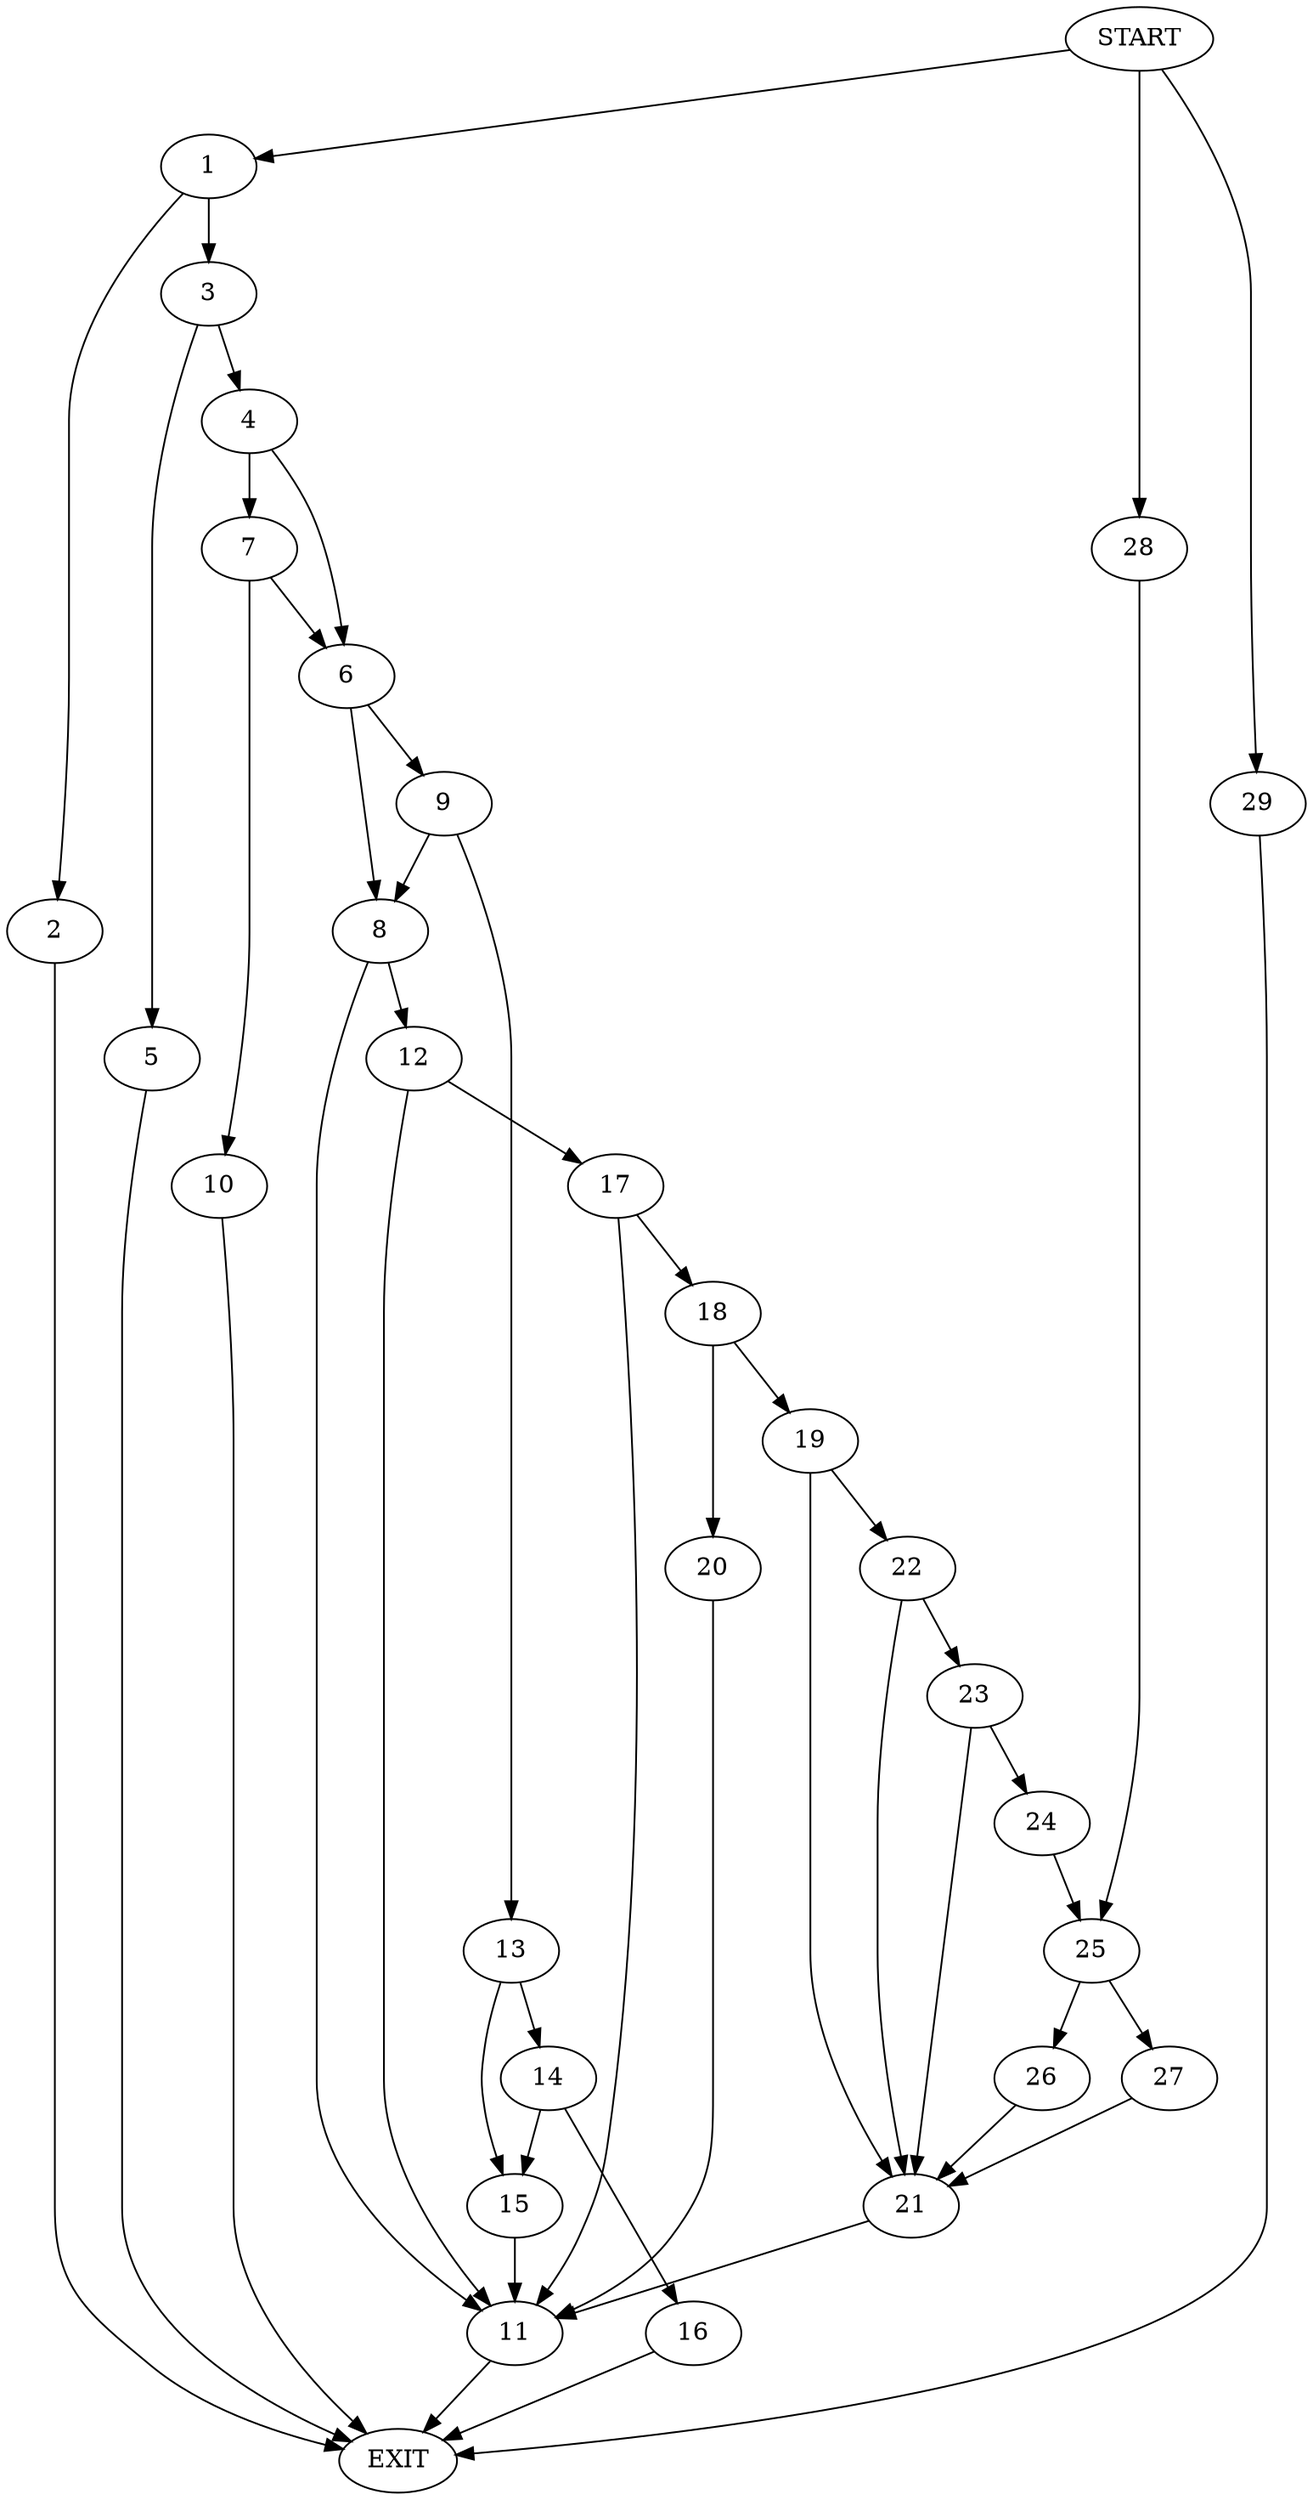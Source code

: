 digraph {
0 [label="START"]
30 [label="EXIT"]
0 -> 1
1 -> 2
1 -> 3
2 -> 30
3 -> 4
3 -> 5
4 -> 6
4 -> 7
5 -> 30
6 -> 8
6 -> 9
7 -> 6
7 -> 10
10 -> 30
8 -> 11
8 -> 12
9 -> 13
9 -> 8
13 -> 14
13 -> 15
14 -> 15
14 -> 16
15 -> 11
16 -> 30
11 -> 30
12 -> 11
12 -> 17
17 -> 11
17 -> 18
18 -> 19
18 -> 20
19 -> 21
19 -> 22
20 -> 11
22 -> 23
22 -> 21
21 -> 11
23 -> 21
23 -> 24
24 -> 25
25 -> 26
25 -> 27
0 -> 28
28 -> 25
27 -> 21
26 -> 21
0 -> 29
29 -> 30
}
